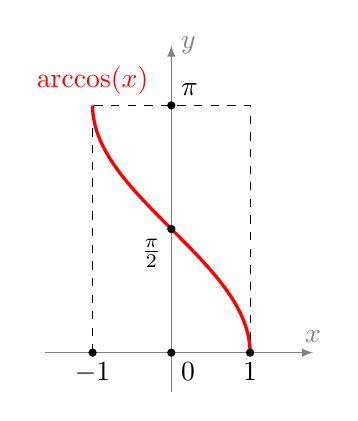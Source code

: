 \begin{tikzpicture}

	\draw[->,>=latex, gray] (-1.6,0) -- (1.8,0) node[above] {$x$};
	\draw[->,>=latex, gray] (0,-0.5) -- (0,3.9) node[right] {$y$};


	\draw[dashed] (-1,0)--(-1,3.14) -- (1,3.14)--(1,0);
%	\draw[dashed] (-3.7,-1) -- (4.71,-1);

	\draw[domain=0:3.14,red,very thick,samples=200, smooth] plot ({cos(\x r)},\x) node[above] {$\arccos(x)$};

	\fill (0,0) circle (1.5pt) node[below right] {$0$};
	\fill (1,0) circle (1.5pt) node[below] {$1$};
	\fill (-1,0) circle (1.5pt) node[below] {$-1$};
	\fill (0,3.14) circle (1.5pt) node[above right] {$\pi$};
	\fill (0,1.57) circle (1.5pt) node[below left] {$\frac\pi2$};
% 	\fill (-3.14,0) circle (1.5pt) node[below left] {$-\pi$};
% 	\fill (-1.57,0) circle (1.5pt) node[below] {$-\frac\pi2$};

%    \node[above right] at (0,1) {$+1$};
%    \node[below right] at (0,-1) {$-1$};

\end{tikzpicture}
